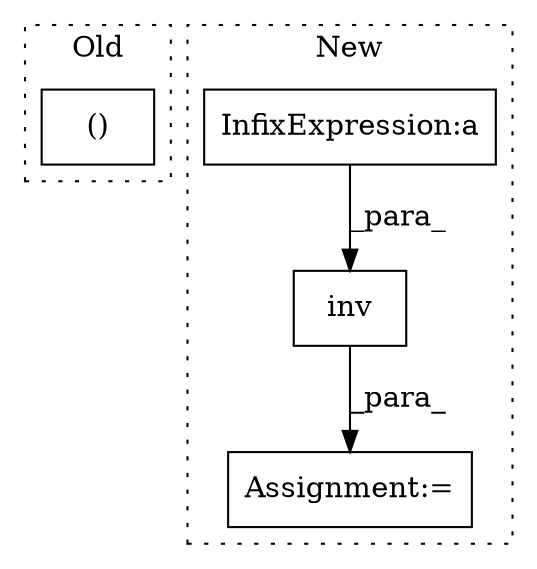 digraph G {
subgraph cluster0 {
1 [label="()" a="106" s="6095" l="15" shape="box"];
label = "Old";
style="dotted";
}
subgraph cluster1 {
2 [label="inv" a="32" s="6930,6941" l="4,1" shape="box"];
3 [label="Assignment:=" a="7" s="6860" l="1" shape="box"];
4 [label="InfixExpression:a" a="27" s="6257" l="3" shape="box"];
label = "New";
style="dotted";
}
2 -> 3 [label="_para_"];
4 -> 2 [label="_para_"];
}